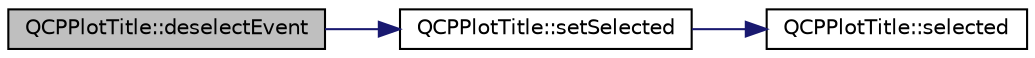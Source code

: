 digraph "QCPPlotTitle::deselectEvent"
{
  edge [fontname="Helvetica",fontsize="10",labelfontname="Helvetica",labelfontsize="10"];
  node [fontname="Helvetica",fontsize="10",shape=record];
  rankdir="LR";
  Node29 [label="QCPPlotTitle::deselectEvent",height=0.2,width=0.4,color="black", fillcolor="grey75", style="filled", fontcolor="black"];
  Node29 -> Node30 [color="midnightblue",fontsize="10",style="solid",fontname="Helvetica"];
  Node30 [label="QCPPlotTitle::setSelected",height=0.2,width=0.4,color="black", fillcolor="white", style="filled",URL="$da/de4/class_q_c_p_plot_title.html#a8d441a889d371307df86f1ab7687a333"];
  Node30 -> Node31 [color="midnightblue",fontsize="10",style="solid",fontname="Helvetica"];
  Node31 [label="QCPPlotTitle::selected",height=0.2,width=0.4,color="black", fillcolor="white", style="filled",URL="$da/de4/class_q_c_p_plot_title.html#a60c91808dbd29640429549947a38f191"];
}
